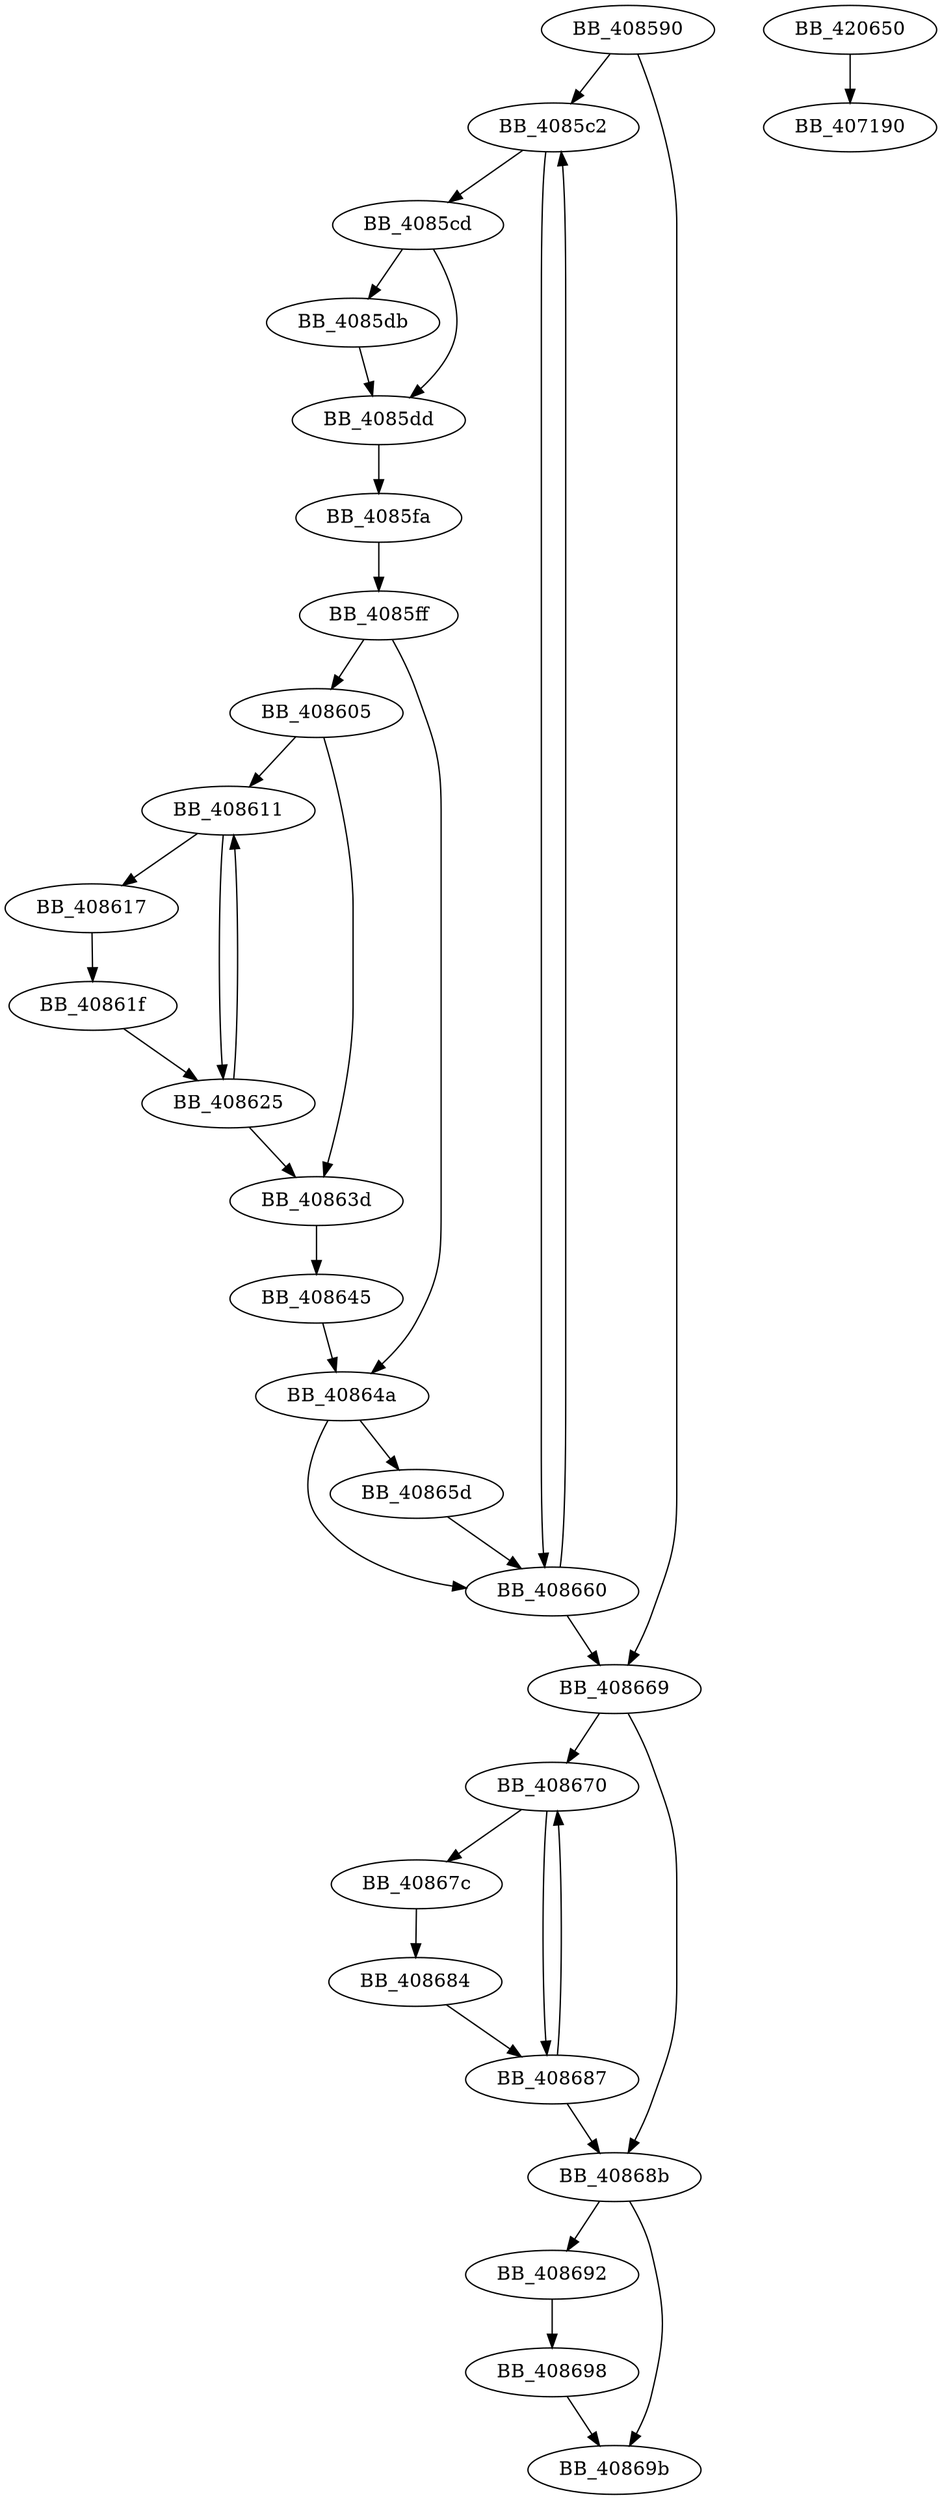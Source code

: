 DiGraph sub_408590{
BB_408590->BB_4085c2
BB_408590->BB_408669
BB_4085c2->BB_4085cd
BB_4085c2->BB_408660
BB_4085cd->BB_4085db
BB_4085cd->BB_4085dd
BB_4085db->BB_4085dd
BB_4085dd->BB_4085fa
BB_4085fa->BB_4085ff
BB_4085ff->BB_408605
BB_4085ff->BB_40864a
BB_408605->BB_408611
BB_408605->BB_40863d
BB_408611->BB_408617
BB_408611->BB_408625
BB_408617->BB_40861f
BB_40861f->BB_408625
BB_408625->BB_408611
BB_408625->BB_40863d
BB_40863d->BB_408645
BB_408645->BB_40864a
BB_40864a->BB_40865d
BB_40864a->BB_408660
BB_40865d->BB_408660
BB_408660->BB_4085c2
BB_408660->BB_408669
BB_408669->BB_408670
BB_408669->BB_40868b
BB_408670->BB_40867c
BB_408670->BB_408687
BB_40867c->BB_408684
BB_408684->BB_408687
BB_408687->BB_408670
BB_408687->BB_40868b
BB_40868b->BB_408692
BB_40868b->BB_40869b
BB_408692->BB_408698
BB_408698->BB_40869b
BB_420650->BB_407190
}
